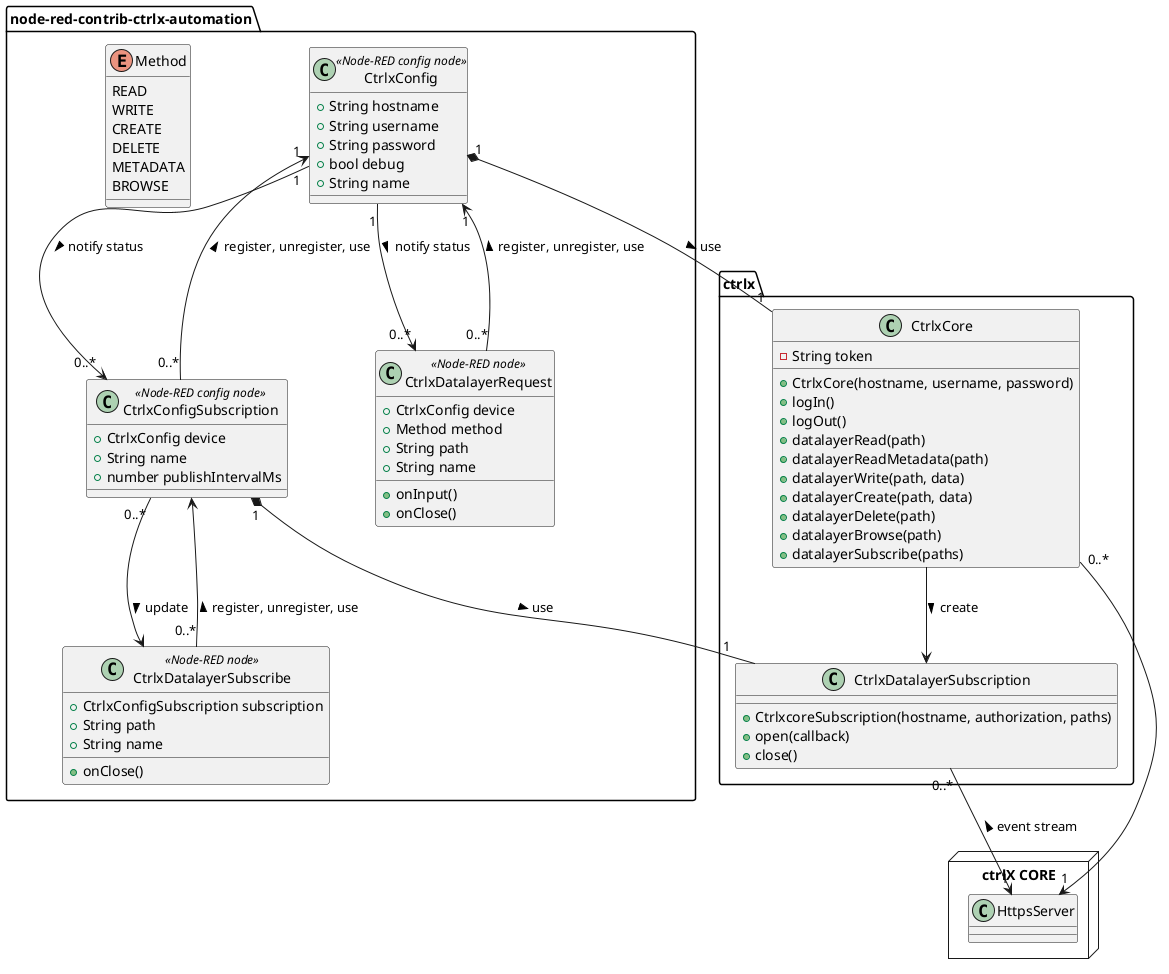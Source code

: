 @startuml Overview
skinparam componentStyle uml2

package ctrlx {

  class CtrlxCore
  {
    -String token
    +CtrlxCore(hostname, username, password)
    +logIn()
    +logOut()
    +datalayerRead(path)
    +datalayerReadMetadata(path)
    +datalayerWrite(path, data)
    +datalayerCreate(path, data)
    +datalayerDelete(path)
    +datalayerBrowse(path)
    +datalayerSubscribe(paths)
  }

  class CtrlxDatalayerSubscription
  {
    +CtrlxcoreSubscription(hostname, authorization, paths)
    +open(callback)
    +close()
  }

}

package node-red-contrib-ctrlx-automation {

  class CtrlxConfig << Node-RED config node >>
  {
    +String hostname
    +String username
    +String password
    +bool debug
    +String name
  }

  class CtrlxConfigSubscription << Node-RED config node >>
  {
    +CtrlxConfig device
    +String name
    +number publishIntervalMs
  }

  enum Method {
    READ
    WRITE
    CREATE
    DELETE
    METADATA
    BROWSE
  }

  class CtrlxDatalayerRequest << Node-RED node >>
  {
    +CtrlxConfig device
    +Method method
    +String path
    +String name
    +onInput()
    +onClose()
  }

  class CtrlxDatalayerSubscribe << Node-RED node >>
  {
    +CtrlxConfigSubscription subscription
    +String path
    +String name
    +onClose()
  }
}


package "ctrlX CORE" <<Node>> {
  class HttpsServer
}


CtrlxConfig "1" *-- "1" CtrlxCore : use >
CtrlxDatalayerRequest "0..*" --> "1" CtrlxConfig : register, unregister, use >
CtrlxConfig "1" --> "0..*" CtrlxDatalayerRequest  : notify status >
CtrlxCore "0..*" --> "1" HttpsServer

CtrlxDatalayerSubscription "0..*" --> "1" HttpsServer : event stream <
CtrlxConfig "1" --> "0..*" CtrlxConfigSubscription  : notify status >
CtrlxConfigSubscription "0..*" --> "1" CtrlxConfig : register, unregister, use >
CtrlxCore --> CtrlxDatalayerSubscription : create >
CtrlxDatalayerSubscribe "0..*" --> CtrlxConfigSubscription : register, unregister, use >
CtrlxConfigSubscription "0..*" --> CtrlxDatalayerSubscribe : update >
CtrlxConfigSubscription "1" *-- "1" CtrlxDatalayerSubscription : use >

@enduml
